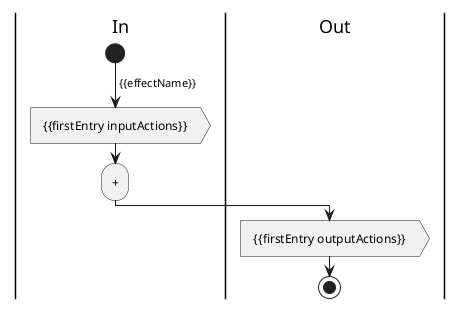 @startuml
|In|
start
-> {{effectName}};
: {{firstEntry inputActions}} >
:+;
|Out|
: {{firstEntry outputActions}} >
stop
@enduml
